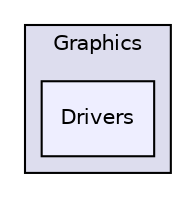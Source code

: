 digraph "C:/Users/mainuser/Desktop/School/SeniorProject/EthKitTCP/Microchip/Graphics/Drivers" {
  compound=true
  node [ fontsize="10", fontname="Helvetica"];
  edge [ labelfontsize="10", labelfontname="Helvetica"];
  subgraph clusterdir_b40b86b8cd6309394d98702fb88687f7 {
    graph [ bgcolor="#ddddee", pencolor="black", label="Graphics" fontname="Helvetica", fontsize="10", URL="dir_b40b86b8cd6309394d98702fb88687f7.html"]
  dir_667f830358ba233a9e81c5fecb40f52b [shape=box, label="Drivers", style="filled", fillcolor="#eeeeff", pencolor="black", URL="dir_667f830358ba233a9e81c5fecb40f52b.html"];
  }
}
